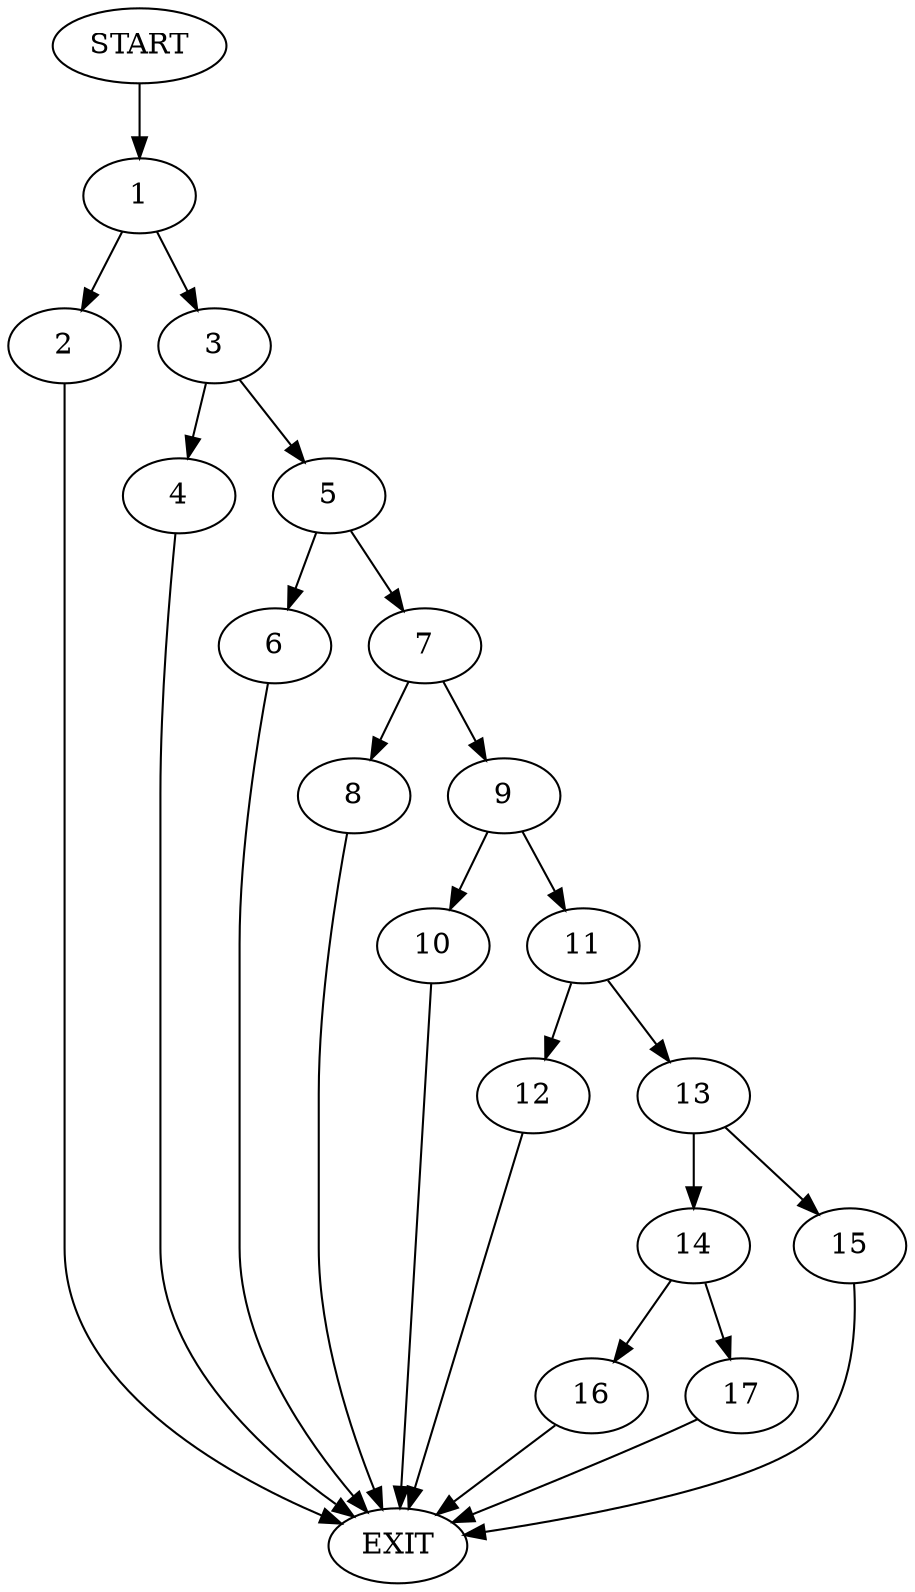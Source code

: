 digraph {
0 [label="START"]
18 [label="EXIT"]
0 -> 1
1 -> 2
1 -> 3
2 -> 18
3 -> 4
3 -> 5
5 -> 6
5 -> 7
4 -> 18
6 -> 18
7 -> 8
7 -> 9
8 -> 18
9 -> 10
9 -> 11
11 -> 12
11 -> 13
10 -> 18
12 -> 18
13 -> 14
13 -> 15
15 -> 18
14 -> 16
14 -> 17
17 -> 18
16 -> 18
}
